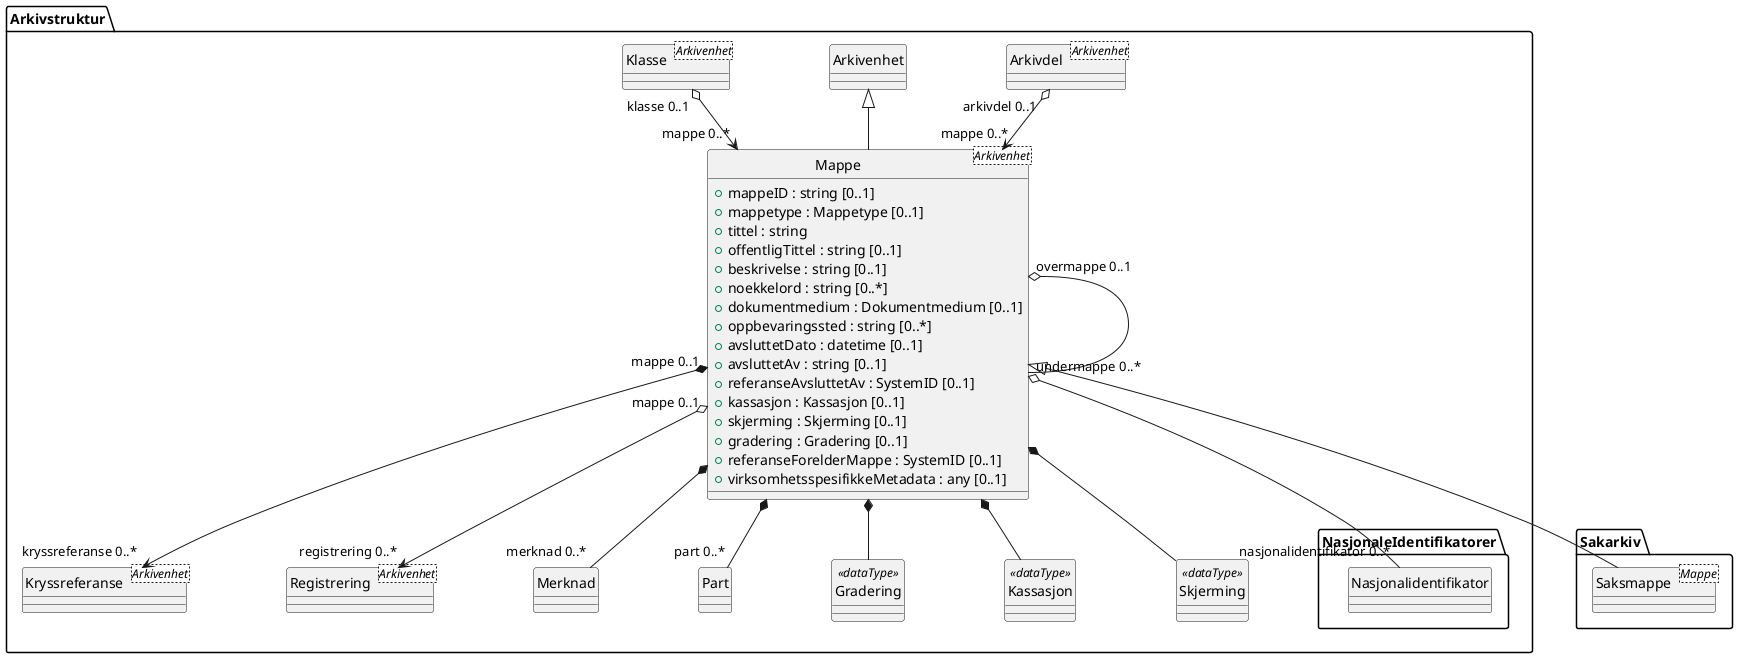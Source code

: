 @startuml
skinparam nodesep 100
hide circle
class Arkivstruktur.Mappe <Arkivenhet> {
  +mappeID : string [0..1]
  +mappetype : Mappetype [0..1]
  +tittel : string
  +offentligTittel : string [0..1]
  +beskrivelse : string [0..1]
  +noekkelord : string [0..*]
  +dokumentmedium : Dokumentmedium [0..1]
  +oppbevaringssted : string [0..*]
  +avsluttetDato : datetime [0..1]
  +avsluttetAv : string [0..1]
  +referanseAvsluttetAv : SystemID [0..1]
  +kassasjon : Kassasjon [0..1]
  +skjerming : Skjerming [0..1]
  +gradering : Gradering [0..1]
  +referanseForelderMappe : SystemID [0..1]
  +virksomhetsspesifikkeMetadata : any [0..1]
}
class Arkivstruktur.Arkivdel <Arkivenhet> {
}
Arkivstruktur.Arkivdel "arkivdel 0..1" o--> "mappe 0..*" Arkivstruktur.Mappe
class Arkivstruktur.Arkivenhet {
}
Arkivstruktur.Arkivenhet <|-- Arkivstruktur.Mappe
class Arkivstruktur.Klasse <Arkivenhet> {
}
Arkivstruktur.Klasse "klasse 0..1" o--> "mappe 0..*" Arkivstruktur.Mappe
class Arkivstruktur.Kryssreferanse <Arkivenhet> {
}
Arkivstruktur.Mappe "mappe 0..1" *--> "kryssreferanse 0..*" Arkivstruktur.Kryssreferanse
class Arkivstruktur.Registrering <Arkivenhet> {
}
Arkivstruktur.Mappe "mappe 0..1" o--> "registrering 0..*" Arkivstruktur.Registrering
Arkivstruktur.Mappe "overmappe 0..1" o-- "undermappe 0..*" Arkivstruktur.Mappe
class Arkivstruktur.Merknad {
}
Arkivstruktur.Mappe *-- "merknad 0..*" Arkivstruktur.Merknad
class Arkivstruktur.Part {
}
Arkivstruktur.Mappe *-- "part 0..*" Arkivstruktur.Part
class Arkivstruktur.Gradering <<dataType>> {
}
Arkivstruktur.Mappe *-- Arkivstruktur.Gradering
class Arkivstruktur.Kassasjon <<dataType>> {
}
Arkivstruktur.Mappe *-- Arkivstruktur.Kassasjon
class Arkivstruktur.Skjerming <<dataType>> {
}
Arkivstruktur.Mappe *-- Arkivstruktur.Skjerming
class Sakarkiv.Saksmappe <Mappe> {
}
Arkivstruktur.Mappe <|-- Sakarkiv.Saksmappe
class Arkivstruktur.NasjonaleIdentifikatorer.Nasjonalidentifikator {
}
Arkivstruktur.Mappe o-- "nasjonalidentifikator 0..*" Arkivstruktur.NasjonaleIdentifikatorer.Nasjonalidentifikator
@enduml
